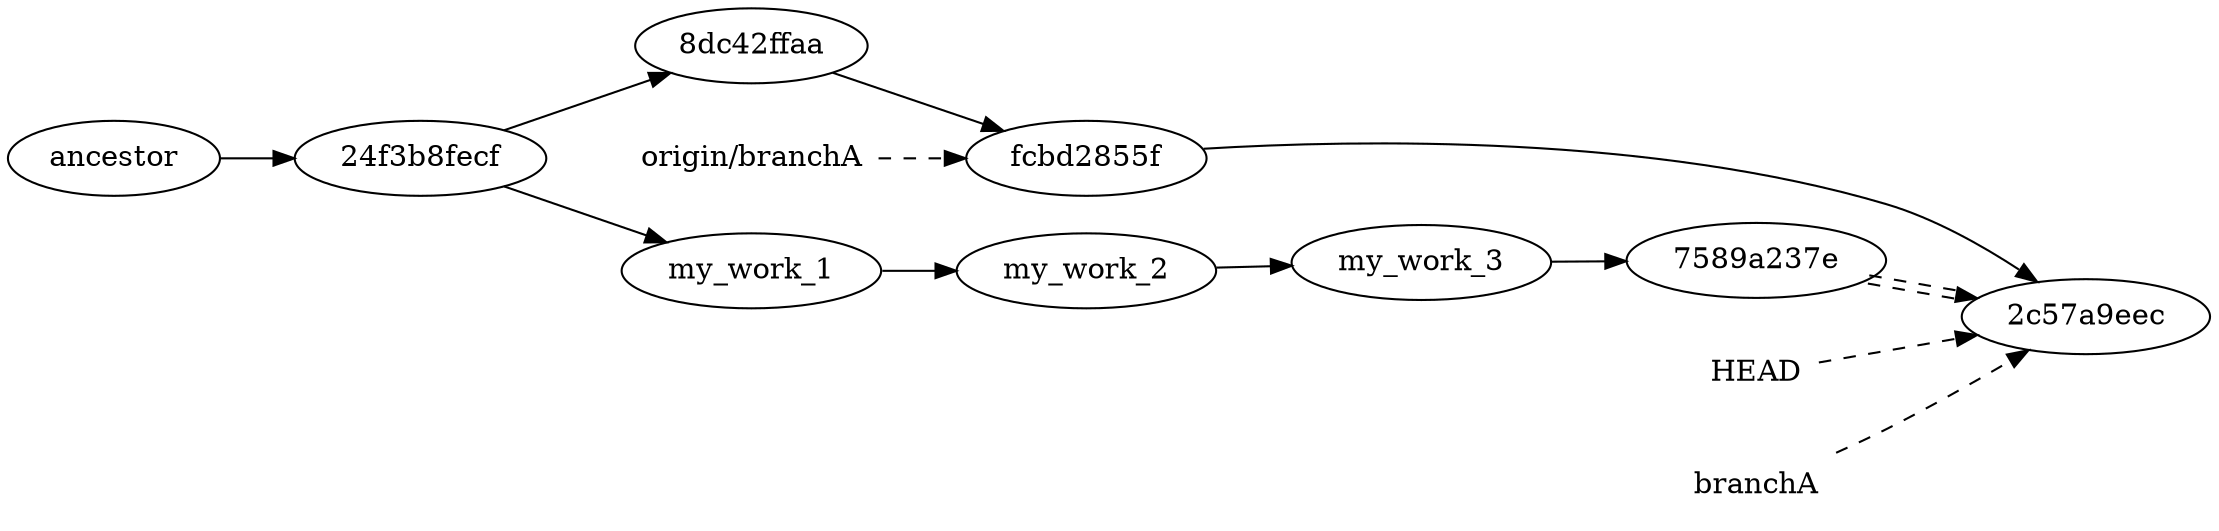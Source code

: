 digraph "squashed_merge" {
  rankdir=LR;
  node [shape = oval];
  ancestor -> "24f3b8fecf"
  "24f3b8fecf" -> "8dc42ffaa"
  "8dc42ffaa" -> "fcbd2855f"
  "fcbd2855f" -> "2c57a9eec"
  "7589a237e" -> "2c57a9eec" [style=dashed, color="black:invis:black"];
  "24f3b8fecf" -> "my_work_1"
  "my_work_1" -> "my_work_2"
  "my_work_2" -> "my_work_3"
  "my_work_3" -> "7589a237e"
  node [shape = none];
  HEAD -> "2c57a9eec" [style=dashed];
  "branchA" -> "2c57a9eec" [style=dashed];
  "origin/branchA" -> "fcbd2855f" [style=dashed];
}

